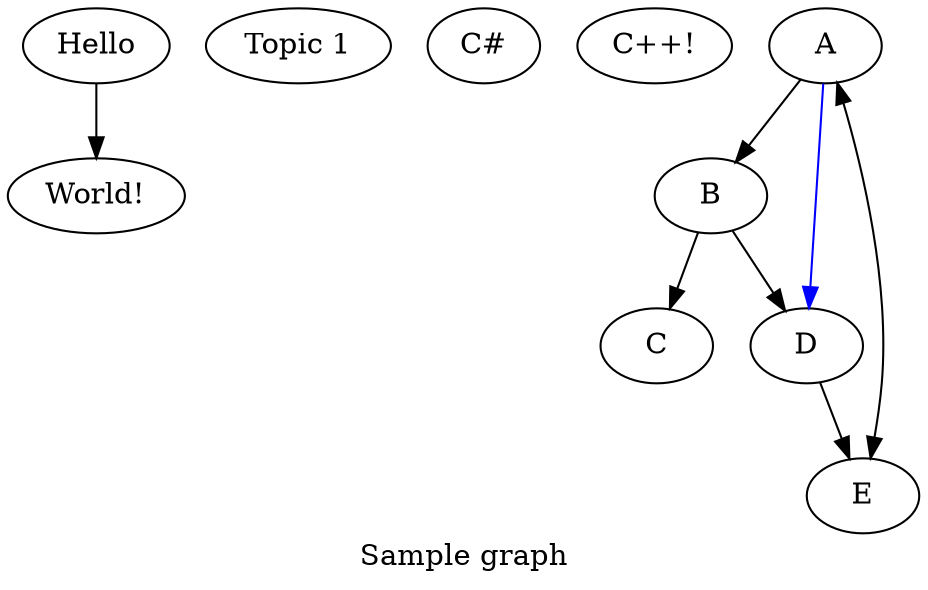 digraph sample  {
    
    ////////////////////////////////////////
    // GLOBAL ATTRIBUTES
    ////////////////////////////////////////
    label="Sample graph";
    id="sample_graph";
    concentrate=true;

    ////////////////////////////////////////
    // NODES ATTRIBUTES
    ////////////////////////////////////////
    n1 [label="Hello" id="id_1"]
    n2 [label="World!" URL="http://www.bing.com"]
    n3 [label="Topic 1"]
    n4 [label="C#"]
    n5 [label="C++!"]

    ////////////////////////////////////////
    // EDGES ATTRIBUTES
    ////////////////////////////////////////
    A -> B;
    B -> C;
    B -> D [URL="http://www.yahoo.com"];
    A -> D [color=blue]; 
    D -> E;
    E -> A;
    A -> E;

    n1 -> n2;
    n3;
    n4;
    n5;
}
